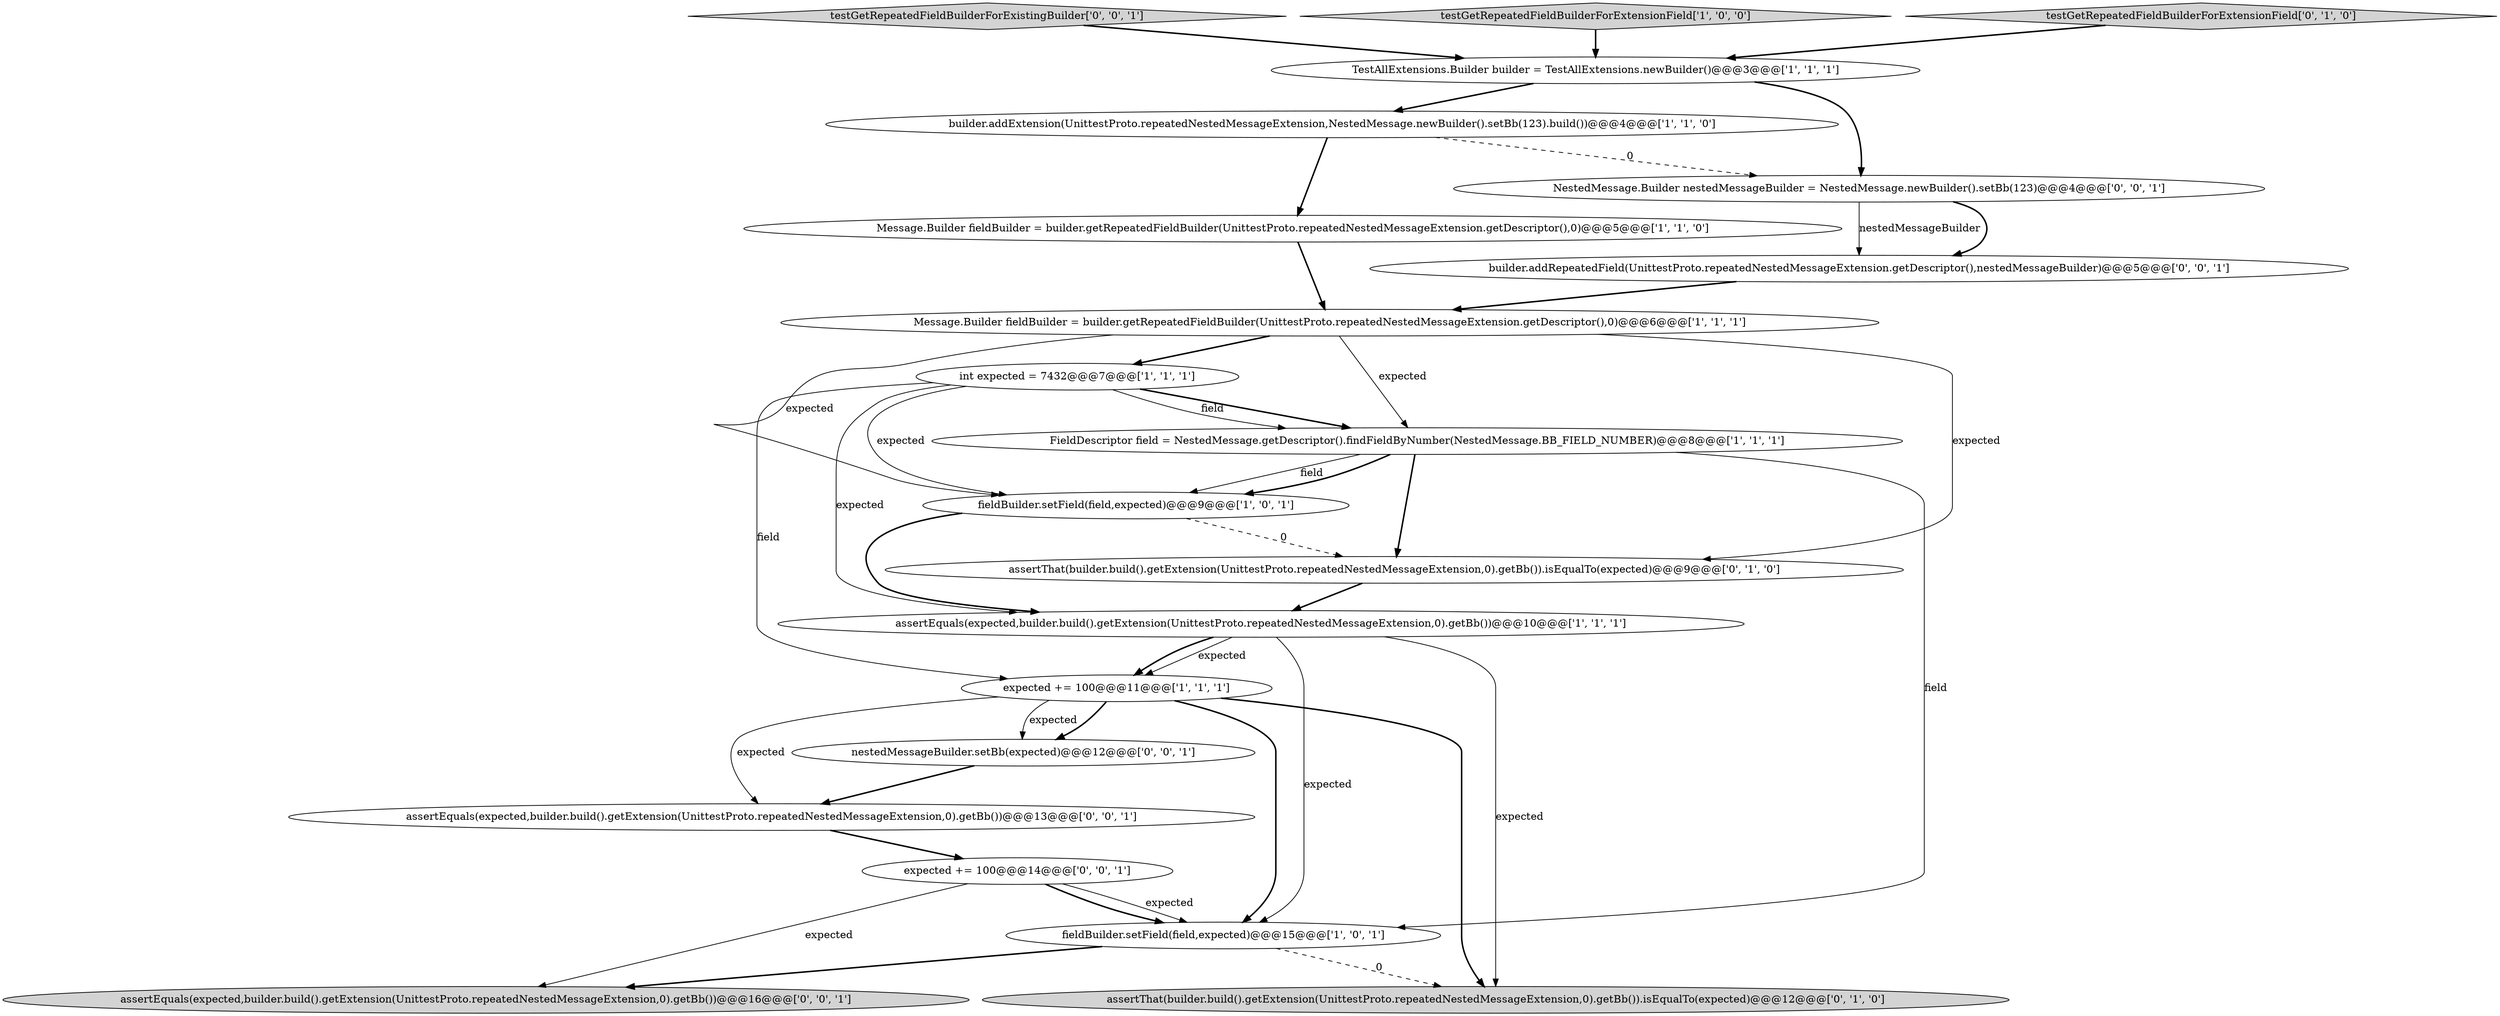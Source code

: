 digraph {
17 [style = filled, label = "assertEquals(expected,builder.build().getExtension(UnittestProto.repeatedNestedMessageExtension,0).getBb())@@@16@@@['0', '0', '1']", fillcolor = lightgray, shape = ellipse image = "AAA0AAABBB3BBB"];
4 [style = filled, label = "assertEquals(expected,builder.build().getExtension(UnittestProto.repeatedNestedMessageExtension,0).getBb())@@@10@@@['1', '1', '1']", fillcolor = white, shape = ellipse image = "AAA0AAABBB1BBB"];
19 [style = filled, label = "nestedMessageBuilder.setBb(expected)@@@12@@@['0', '0', '1']", fillcolor = white, shape = ellipse image = "AAA0AAABBB3BBB"];
20 [style = filled, label = "builder.addRepeatedField(UnittestProto.repeatedNestedMessageExtension.getDescriptor(),nestedMessageBuilder)@@@5@@@['0', '0', '1']", fillcolor = white, shape = ellipse image = "AAA0AAABBB3BBB"];
14 [style = filled, label = "testGetRepeatedFieldBuilderForExistingBuilder['0', '0', '1']", fillcolor = lightgray, shape = diamond image = "AAA0AAABBB3BBB"];
5 [style = filled, label = "int expected = 7432@@@7@@@['1', '1', '1']", fillcolor = white, shape = ellipse image = "AAA0AAABBB1BBB"];
9 [style = filled, label = "testGetRepeatedFieldBuilderForExtensionField['1', '0', '0']", fillcolor = lightgray, shape = diamond image = "AAA0AAABBB1BBB"];
18 [style = filled, label = "assertEquals(expected,builder.build().getExtension(UnittestProto.repeatedNestedMessageExtension,0).getBb())@@@13@@@['0', '0', '1']", fillcolor = white, shape = ellipse image = "AAA0AAABBB3BBB"];
1 [style = filled, label = "FieldDescriptor field = NestedMessage.getDescriptor().findFieldByNumber(NestedMessage.BB_FIELD_NUMBER)@@@8@@@['1', '1', '1']", fillcolor = white, shape = ellipse image = "AAA0AAABBB1BBB"];
8 [style = filled, label = "builder.addExtension(UnittestProto.repeatedNestedMessageExtension,NestedMessage.newBuilder().setBb(123).build())@@@4@@@['1', '1', '0']", fillcolor = white, shape = ellipse image = "AAA0AAABBB1BBB"];
10 [style = filled, label = "expected += 100@@@11@@@['1', '1', '1']", fillcolor = white, shape = ellipse image = "AAA0AAABBB1BBB"];
13 [style = filled, label = "testGetRepeatedFieldBuilderForExtensionField['0', '1', '0']", fillcolor = lightgray, shape = diamond image = "AAA0AAABBB2BBB"];
15 [style = filled, label = "expected += 100@@@14@@@['0', '0', '1']", fillcolor = white, shape = ellipse image = "AAA0AAABBB3BBB"];
16 [style = filled, label = "NestedMessage.Builder nestedMessageBuilder = NestedMessage.newBuilder().setBb(123)@@@4@@@['0', '0', '1']", fillcolor = white, shape = ellipse image = "AAA0AAABBB3BBB"];
0 [style = filled, label = "Message.Builder fieldBuilder = builder.getRepeatedFieldBuilder(UnittestProto.repeatedNestedMessageExtension.getDescriptor(),0)@@@5@@@['1', '1', '0']", fillcolor = white, shape = ellipse image = "AAA0AAABBB1BBB"];
12 [style = filled, label = "assertThat(builder.build().getExtension(UnittestProto.repeatedNestedMessageExtension,0).getBb()).isEqualTo(expected)@@@9@@@['0', '1', '0']", fillcolor = white, shape = ellipse image = "AAA1AAABBB2BBB"];
2 [style = filled, label = "Message.Builder fieldBuilder = builder.getRepeatedFieldBuilder(UnittestProto.repeatedNestedMessageExtension.getDescriptor(),0)@@@6@@@['1', '1', '1']", fillcolor = white, shape = ellipse image = "AAA0AAABBB1BBB"];
7 [style = filled, label = "fieldBuilder.setField(field,expected)@@@15@@@['1', '0', '1']", fillcolor = white, shape = ellipse image = "AAA0AAABBB1BBB"];
3 [style = filled, label = "fieldBuilder.setField(field,expected)@@@9@@@['1', '0', '1']", fillcolor = white, shape = ellipse image = "AAA0AAABBB1BBB"];
11 [style = filled, label = "assertThat(builder.build().getExtension(UnittestProto.repeatedNestedMessageExtension,0).getBb()).isEqualTo(expected)@@@12@@@['0', '1', '0']", fillcolor = lightgray, shape = ellipse image = "AAA1AAABBB2BBB"];
6 [style = filled, label = "TestAllExtensions.Builder builder = TestAllExtensions.newBuilder()@@@3@@@['1', '1', '1']", fillcolor = white, shape = ellipse image = "AAA0AAABBB1BBB"];
2->3 [style = solid, label="expected"];
8->16 [style = dashed, label="0"];
1->3 [style = solid, label="field"];
2->12 [style = solid, label="expected"];
5->4 [style = solid, label="expected"];
15->7 [style = solid, label="expected"];
5->10 [style = solid, label="field"];
8->0 [style = bold, label=""];
2->5 [style = bold, label=""];
1->12 [style = bold, label=""];
5->1 [style = bold, label=""];
12->4 [style = bold, label=""];
13->6 [style = bold, label=""];
7->11 [style = dashed, label="0"];
4->10 [style = solid, label="expected"];
10->18 [style = solid, label="expected"];
10->11 [style = bold, label=""];
15->17 [style = solid, label="expected"];
5->1 [style = solid, label="field"];
15->7 [style = bold, label=""];
16->20 [style = solid, label="nestedMessageBuilder"];
6->8 [style = bold, label=""];
4->11 [style = solid, label="expected"];
10->19 [style = bold, label=""];
9->6 [style = bold, label=""];
6->16 [style = bold, label=""];
10->7 [style = bold, label=""];
1->3 [style = bold, label=""];
10->19 [style = solid, label="expected"];
14->6 [style = bold, label=""];
2->1 [style = solid, label="expected"];
4->10 [style = bold, label=""];
16->20 [style = bold, label=""];
7->17 [style = bold, label=""];
4->7 [style = solid, label="expected"];
1->7 [style = solid, label="field"];
20->2 [style = bold, label=""];
0->2 [style = bold, label=""];
3->12 [style = dashed, label="0"];
19->18 [style = bold, label=""];
5->3 [style = solid, label="expected"];
3->4 [style = bold, label=""];
18->15 [style = bold, label=""];
}

